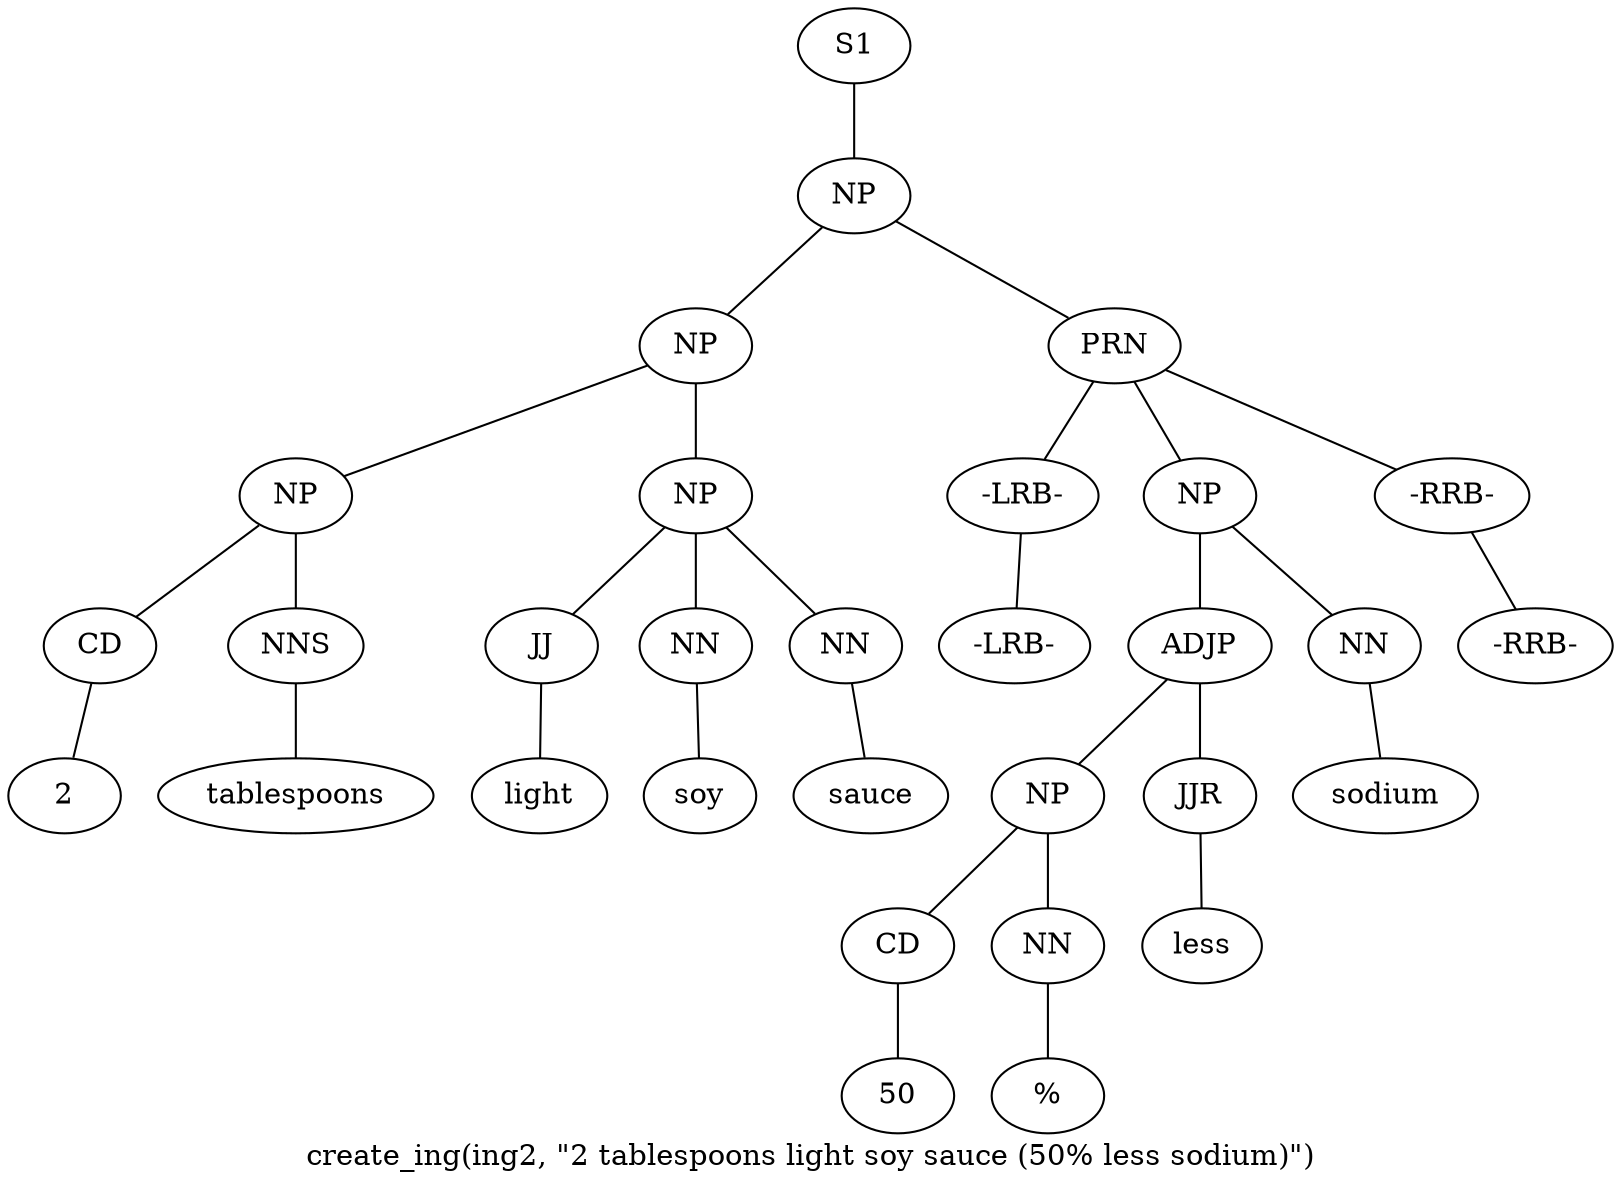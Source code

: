 graph SyntaxGraph {
	label = "create_ing(ing2, \"2 tablespoons light soy sauce (50% less sodium)\")";
	Node0 [label="S1"];
	Node1 [label="NP"];
	Node2 [label="NP"];
	Node3 [label="NP"];
	Node4 [label="CD"];
	Node5 [label="2"];
	Node6 [label="NNS"];
	Node7 [label="tablespoons"];
	Node8 [label="NP"];
	Node9 [label="JJ"];
	Node10 [label="light"];
	Node11 [label="NN"];
	Node12 [label="soy"];
	Node13 [label="NN"];
	Node14 [label="sauce"];
	Node15 [label="PRN"];
	Node16 [label="-LRB-"];
	Node17 [label="-LRB-"];
	Node18 [label="NP"];
	Node19 [label="ADJP"];
	Node20 [label="NP"];
	Node21 [label="CD"];
	Node22 [label="50"];
	Node23 [label="NN"];
	Node24 [label="%"];
	Node25 [label="JJR"];
	Node26 [label="less"];
	Node27 [label="NN"];
	Node28 [label="sodium"];
	Node29 [label="-RRB-"];
	Node30 [label="-RRB-"];

	Node0 -- Node1;
	Node1 -- Node2;
	Node1 -- Node15;
	Node2 -- Node3;
	Node2 -- Node8;
	Node3 -- Node4;
	Node3 -- Node6;
	Node4 -- Node5;
	Node6 -- Node7;
	Node8 -- Node9;
	Node8 -- Node11;
	Node8 -- Node13;
	Node9 -- Node10;
	Node11 -- Node12;
	Node13 -- Node14;
	Node15 -- Node16;
	Node15 -- Node18;
	Node15 -- Node29;
	Node16 -- Node17;
	Node18 -- Node19;
	Node18 -- Node27;
	Node19 -- Node20;
	Node19 -- Node25;
	Node20 -- Node21;
	Node20 -- Node23;
	Node21 -- Node22;
	Node23 -- Node24;
	Node25 -- Node26;
	Node27 -- Node28;
	Node29 -- Node30;
}